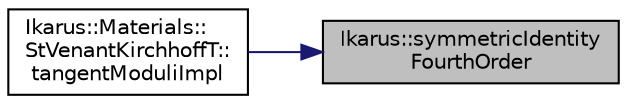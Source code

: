 digraph "Ikarus::symmetricIdentityFourthOrder"
{
 // LATEX_PDF_SIZE
  edge [fontname="Helvetica",fontsize="10",labelfontname="Helvetica",labelfontsize="10"];
  node [fontname="Helvetica",fontsize="10",shape=record];
  rankdir="RL";
  Node1 [label="Ikarus::symmetricIdentity\lFourthOrder",height=0.2,width=0.4,color="black", fillcolor="grey75", style="filled", fontcolor="black",tooltip="Generates a symmetric identity fourth-order tensor."];
  Node1 -> Node2 [dir="back",color="midnightblue",fontsize="10",style="solid",fontname="Helvetica"];
  Node2 [label="Ikarus::Materials::\lStVenantKirchhoffT::\ltangentModuliImpl",height=0.2,width=0.4,color="black", fillcolor="white", style="filled",URL="$a01634.html#aacf24b92643f54607e96cf323723f061",tooltip="Computes the tangent moduli in the Saint Venant-Kirchhoff material model."];
}
